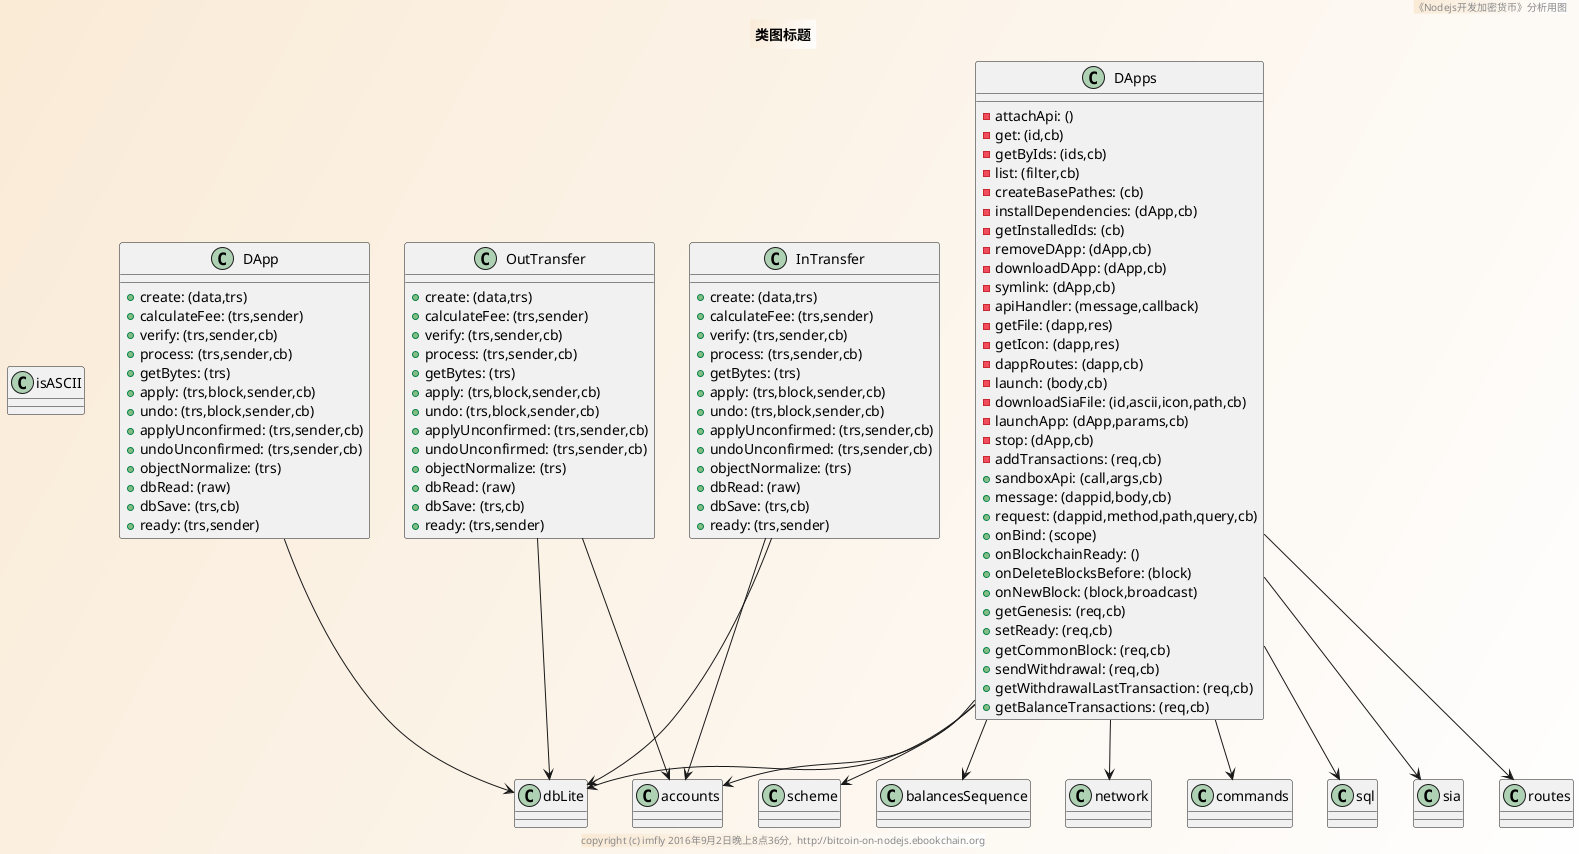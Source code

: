 @startuml 
skinparam BorderColor #blue9932CC 
skinparam backgroundcolor AntiqueWhite/white 
title 
类图标题
end title 
footer  copyright (c) imfly 2016年9月2日晚上8点36分,  http://bitcoin-on-nodejs.ebookchain.org 

header 《Nodejs开发加密货币》分析用图

Class isASCII{

}

Class OutTransfer{
  + create: (data,trs)
  + calculateFee: (trs,sender)
  + verify: (trs,sender,cb)
  + process: (trs,sender,cb)
  + getBytes: (trs)
  + apply: (trs,block,sender,cb)
  + undo: (trs,block,sender,cb)
  + applyUnconfirmed: (trs,sender,cb)
  + undoUnconfirmed: (trs,sender,cb)
  + objectNormalize: (trs)
  + dbRead: (raw)
  + dbSave: (trs,cb)
  + ready: (trs,sender)
}

Class InTransfer{
  + create: (data,trs)
  + calculateFee: (trs,sender)
  + verify: (trs,sender,cb)
  + process: (trs,sender,cb)
  + getBytes: (trs)
  + apply: (trs,block,sender,cb)
  + undo: (trs,block,sender,cb)
  + applyUnconfirmed: (trs,sender,cb)
  + undoUnconfirmed: (trs,sender,cb)
  + objectNormalize: (trs)
  + dbRead: (raw)
  + dbSave: (trs,cb)
  + ready: (trs,sender)
}

Class DApp{
  + create: (data,trs)
  + calculateFee: (trs,sender)
  + verify: (trs,sender,cb)
  + process: (trs,sender,cb)
  + getBytes: (trs)
  + apply: (trs,block,sender,cb)
  + undo: (trs,block,sender,cb)
  + applyUnconfirmed: (trs,sender,cb)
  + undoUnconfirmed: (trs,sender,cb)
  + objectNormalize: (trs)
  + dbRead: (raw)
  + dbSave: (trs,cb)
  + ready: (trs,sender)
}

Class DApps{
  - attachApi: ()
  - get: (id,cb)
  - getByIds: (ids,cb)
  - list: (filter,cb)
  - createBasePathes: (cb)
  - installDependencies: (dApp,cb)
  - getInstalledIds: (cb)
  - removeDApp: (dApp,cb)
  - downloadDApp: (dApp,cb)
  - symlink: (dApp,cb)
  - apiHandler: (message,callback)
  - getFile: (dapp,res)
  - getIcon: (dapp,res)
  - dappRoutes: (dapp,cb)
  - launch: (body,cb)
  - downloadSiaFile: (id,ascii,icon,path,cb)
  - launchApp: (dApp,params,cb)
  - stop: (dApp,cb)
  - addTransactions: (req,cb)
  + sandboxApi: (call,args,cb)
  + message: (dappid,body,cb)
  + request: (dappid,method,path,query,cb)
  + onBind: (scope)
  + onBlockchainReady: ()
  + onDeleteBlocksBefore: (block)
  + onNewBlock: (block,broadcast)
  + getGenesis: (req,cb)
  + setReady: (req,cb)
  + getCommonBlock: (req,cb)
  + sendWithdrawal: (req,cb)
  + getWithdrawalLastTransaction: (req,cb)
  + getBalanceTransactions: (req,cb)
}

OutTransfer --> dbLite
OutTransfer --> accounts
InTransfer --> dbLite
InTransfer --> accounts
DApp --> dbLite
DApps --> balancesSequence
DApps --> accounts
DApps --> dbLite
DApps --> network
DApps --> commands
DApps --> sql
DApps --> sia
DApps --> routes
DApps --> scheme
@enduml